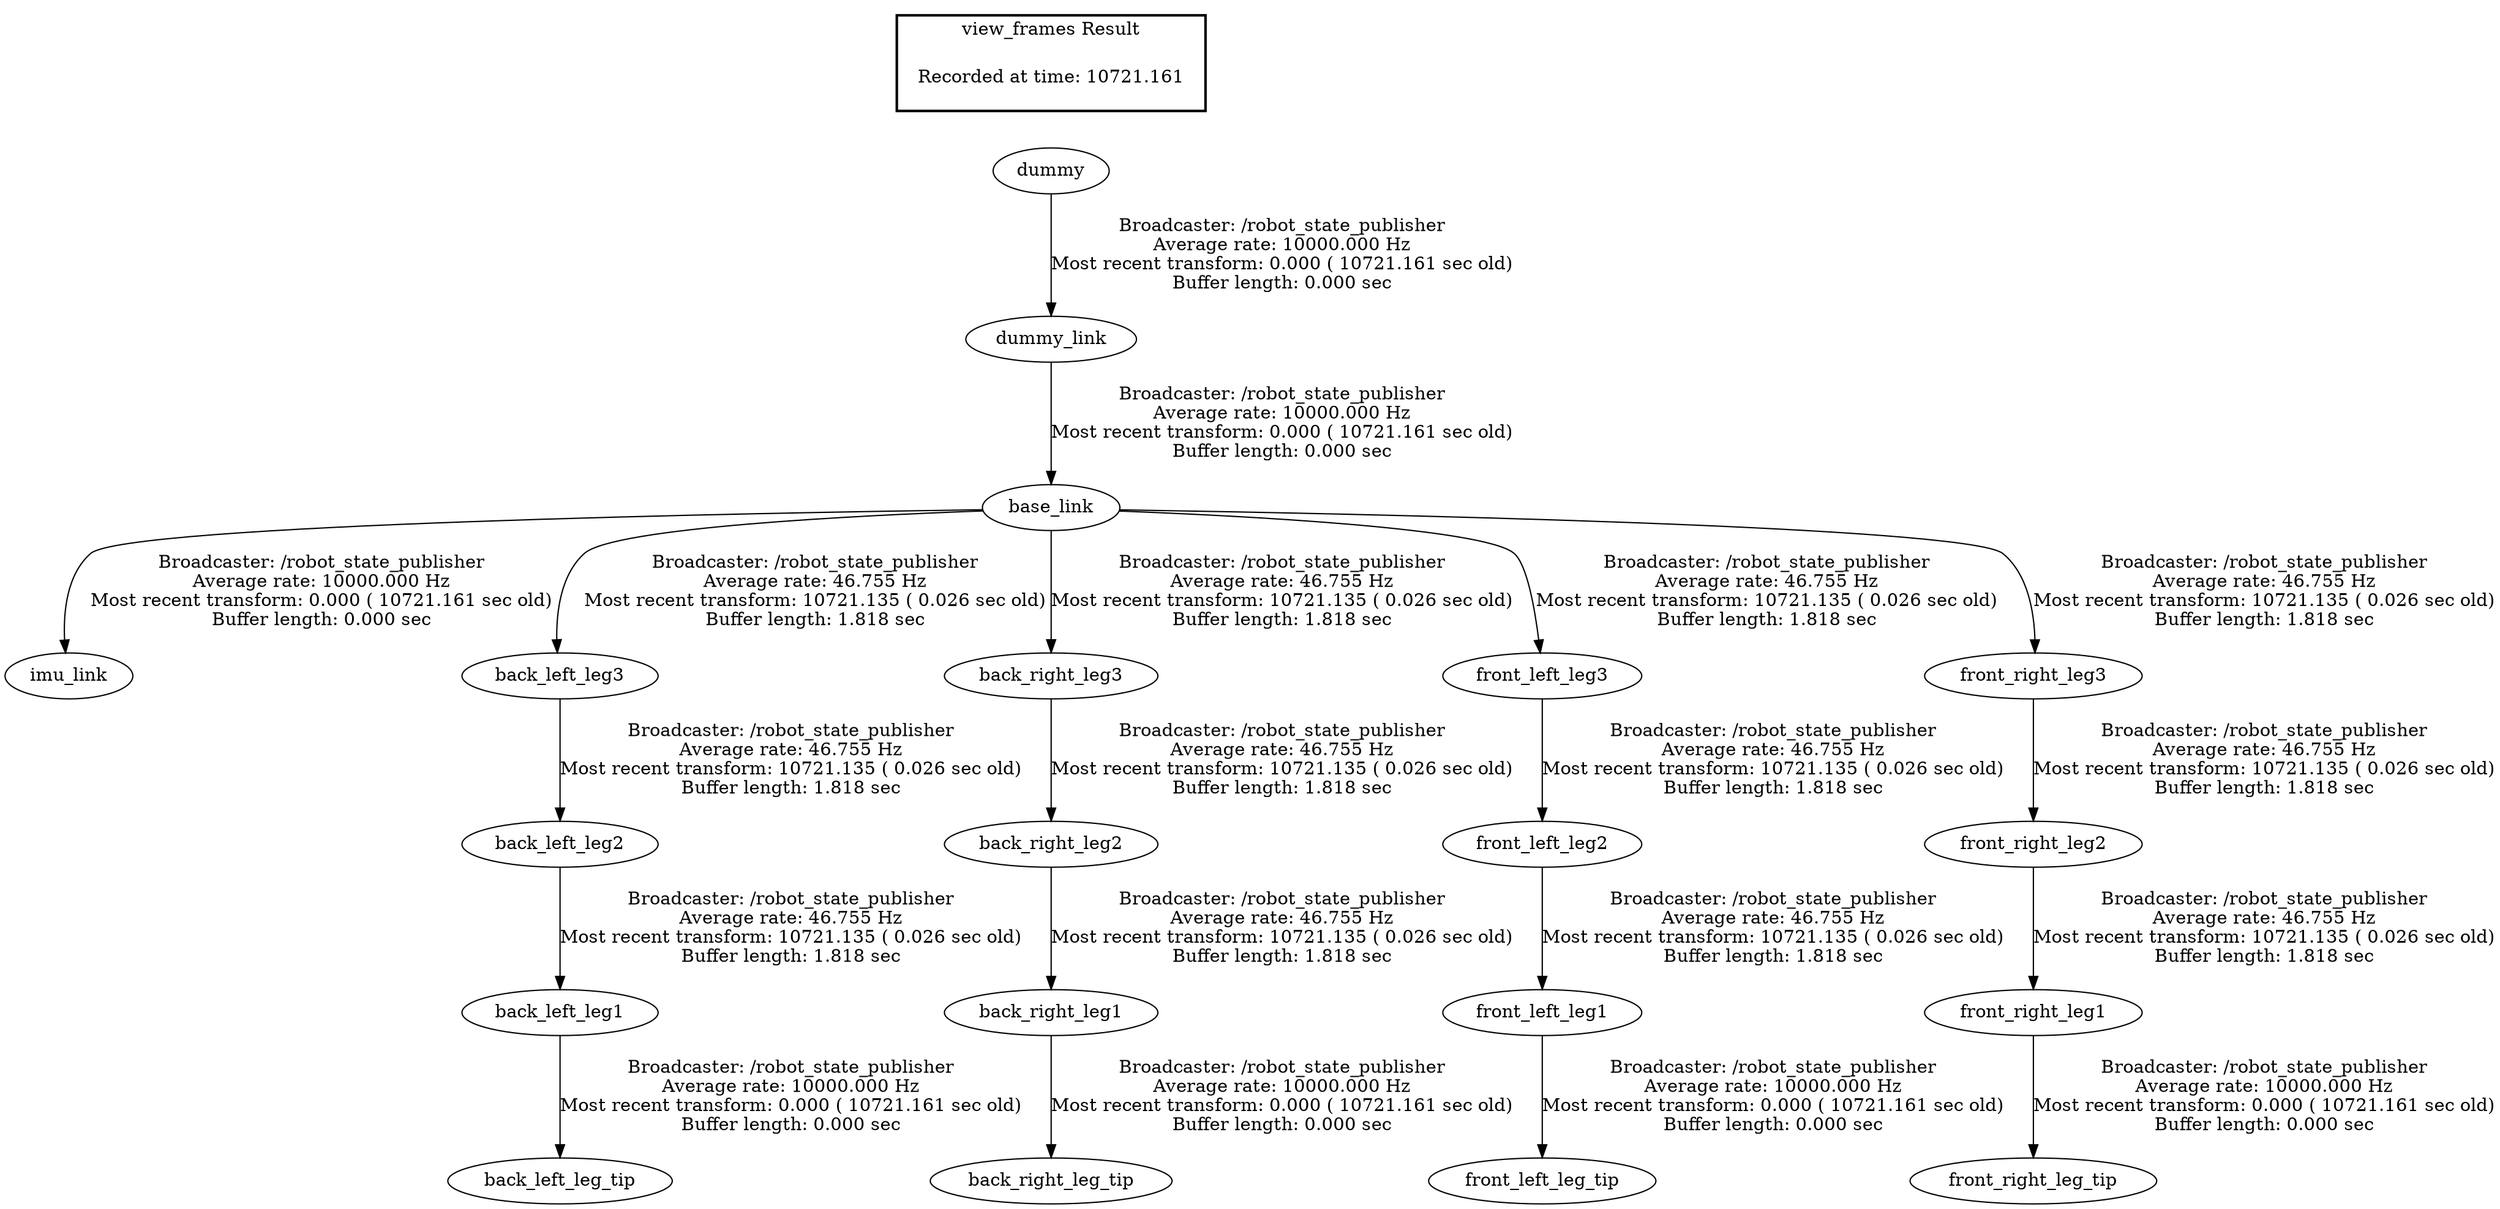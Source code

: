 digraph G {
"back_left_leg1" -> "back_left_leg_tip"[label="Broadcaster: /robot_state_publisher\nAverage rate: 10000.000 Hz\nMost recent transform: 0.000 ( 10721.161 sec old)\nBuffer length: 0.000 sec\n"];
"back_left_leg2" -> "back_left_leg1"[label="Broadcaster: /robot_state_publisher\nAverage rate: 46.755 Hz\nMost recent transform: 10721.135 ( 0.026 sec old)\nBuffer length: 1.818 sec\n"];
"back_right_leg1" -> "back_right_leg_tip"[label="Broadcaster: /robot_state_publisher\nAverage rate: 10000.000 Hz\nMost recent transform: 0.000 ( 10721.161 sec old)\nBuffer length: 0.000 sec\n"];
"back_right_leg2" -> "back_right_leg1"[label="Broadcaster: /robot_state_publisher\nAverage rate: 46.755 Hz\nMost recent transform: 10721.135 ( 0.026 sec old)\nBuffer length: 1.818 sec\n"];
"base_link" -> "imu_link"[label="Broadcaster: /robot_state_publisher\nAverage rate: 10000.000 Hz\nMost recent transform: 0.000 ( 10721.161 sec old)\nBuffer length: 0.000 sec\n"];
"dummy_link" -> "base_link"[label="Broadcaster: /robot_state_publisher\nAverage rate: 10000.000 Hz\nMost recent transform: 0.000 ( 10721.161 sec old)\nBuffer length: 0.000 sec\n"];
"dummy" -> "dummy_link"[label="Broadcaster: /robot_state_publisher\nAverage rate: 10000.000 Hz\nMost recent transform: 0.000 ( 10721.161 sec old)\nBuffer length: 0.000 sec\n"];
"front_left_leg1" -> "front_left_leg_tip"[label="Broadcaster: /robot_state_publisher\nAverage rate: 10000.000 Hz\nMost recent transform: 0.000 ( 10721.161 sec old)\nBuffer length: 0.000 sec\n"];
"front_left_leg2" -> "front_left_leg1"[label="Broadcaster: /robot_state_publisher\nAverage rate: 46.755 Hz\nMost recent transform: 10721.135 ( 0.026 sec old)\nBuffer length: 1.818 sec\n"];
"front_right_leg1" -> "front_right_leg_tip"[label="Broadcaster: /robot_state_publisher\nAverage rate: 10000.000 Hz\nMost recent transform: 0.000 ( 10721.161 sec old)\nBuffer length: 0.000 sec\n"];
"front_right_leg2" -> "front_right_leg1"[label="Broadcaster: /robot_state_publisher\nAverage rate: 46.755 Hz\nMost recent transform: 10721.135 ( 0.026 sec old)\nBuffer length: 1.818 sec\n"];
"back_left_leg3" -> "back_left_leg2"[label="Broadcaster: /robot_state_publisher\nAverage rate: 46.755 Hz\nMost recent transform: 10721.135 ( 0.026 sec old)\nBuffer length: 1.818 sec\n"];
"base_link" -> "back_left_leg3"[label="Broadcaster: /robot_state_publisher\nAverage rate: 46.755 Hz\nMost recent transform: 10721.135 ( 0.026 sec old)\nBuffer length: 1.818 sec\n"];
"back_right_leg3" -> "back_right_leg2"[label="Broadcaster: /robot_state_publisher\nAverage rate: 46.755 Hz\nMost recent transform: 10721.135 ( 0.026 sec old)\nBuffer length: 1.818 sec\n"];
"base_link" -> "back_right_leg3"[label="Broadcaster: /robot_state_publisher\nAverage rate: 46.755 Hz\nMost recent transform: 10721.135 ( 0.026 sec old)\nBuffer length: 1.818 sec\n"];
"front_left_leg3" -> "front_left_leg2"[label="Broadcaster: /robot_state_publisher\nAverage rate: 46.755 Hz\nMost recent transform: 10721.135 ( 0.026 sec old)\nBuffer length: 1.818 sec\n"];
"base_link" -> "front_left_leg3"[label="Broadcaster: /robot_state_publisher\nAverage rate: 46.755 Hz\nMost recent transform: 10721.135 ( 0.026 sec old)\nBuffer length: 1.818 sec\n"];
"front_right_leg3" -> "front_right_leg2"[label="Broadcaster: /robot_state_publisher\nAverage rate: 46.755 Hz\nMost recent transform: 10721.135 ( 0.026 sec old)\nBuffer length: 1.818 sec\n"];
"base_link" -> "front_right_leg3"[label="Broadcaster: /robot_state_publisher\nAverage rate: 46.755 Hz\nMost recent transform: 10721.135 ( 0.026 sec old)\nBuffer length: 1.818 sec\n"];
edge [style=invis];
 subgraph cluster_legend { style=bold; color=black; label ="view_frames Result";
"Recorded at time: 10721.161"[ shape=plaintext ] ;
 }->"dummy";
}